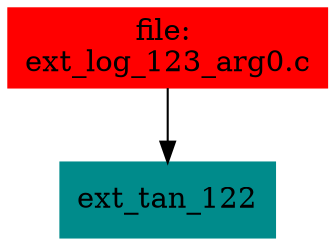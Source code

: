 digraph G {
node [shape=box]

0 [label="file: 
ext_log_123_arg0.c",color=red, style=filled]
1 [label="ext_tan_122",color=cyan4, style=filled]
0 -> 1


}

